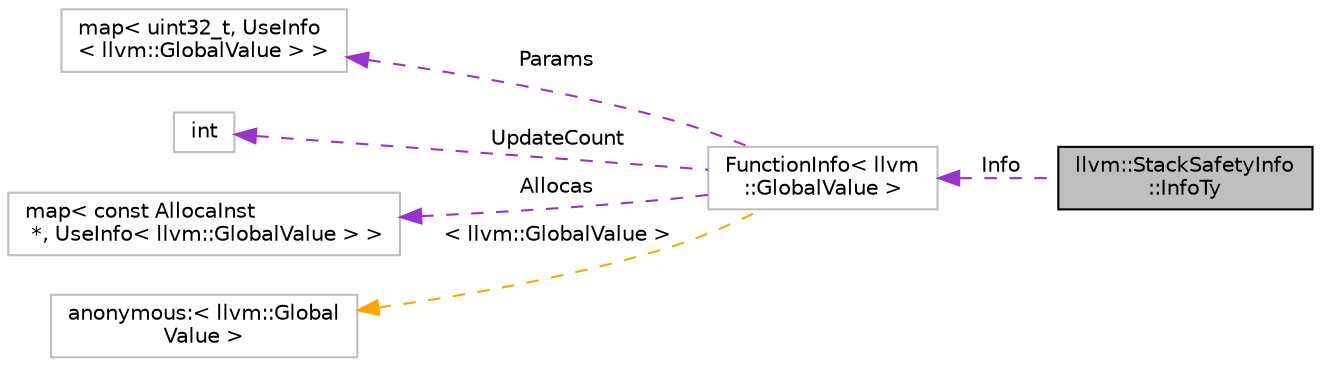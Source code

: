 digraph "llvm::StackSafetyInfo::InfoTy"
{
 // LATEX_PDF_SIZE
  bgcolor="transparent";
  edge [fontname="Helvetica",fontsize="10",labelfontname="Helvetica",labelfontsize="10"];
  node [fontname="Helvetica",fontsize="10",shape=record];
  rankdir="LR";
  Node1 [label="llvm::StackSafetyInfo\l::InfoTy",height=0.2,width=0.4,color="black", fillcolor="grey75", style="filled", fontcolor="black",tooltip=" "];
  Node2 -> Node1 [dir="back",color="darkorchid3",fontsize="10",style="dashed",label=" Info" ,fontname="Helvetica"];
  Node2 [label="FunctionInfo\< llvm\l::GlobalValue \>",height=0.2,width=0.4,color="grey75",tooltip=" "];
  Node3 -> Node2 [dir="back",color="darkorchid3",fontsize="10",style="dashed",label=" Params" ,fontname="Helvetica"];
  Node3 [label="map\< uint32_t, UseInfo\l\< llvm::GlobalValue \> \>",height=0.2,width=0.4,color="grey75",tooltip=" "];
  Node4 -> Node2 [dir="back",color="darkorchid3",fontsize="10",style="dashed",label=" UpdateCount" ,fontname="Helvetica"];
  Node4 [label="int",height=0.2,width=0.4,color="grey75",tooltip=" "];
  Node5 -> Node2 [dir="back",color="darkorchid3",fontsize="10",style="dashed",label=" Allocas" ,fontname="Helvetica"];
  Node5 [label="map\< const AllocaInst\l *, UseInfo\< llvm::GlobalValue \> \>",height=0.2,width=0.4,color="grey75",tooltip=" "];
  Node6 -> Node2 [dir="back",color="orange",fontsize="10",style="dashed",label=" \< llvm::GlobalValue \>" ,fontname="Helvetica"];
  Node6 [label="anonymous:\< llvm::Global\lValue \>",height=0.2,width=0.4,color="grey75",tooltip=" "];
}
